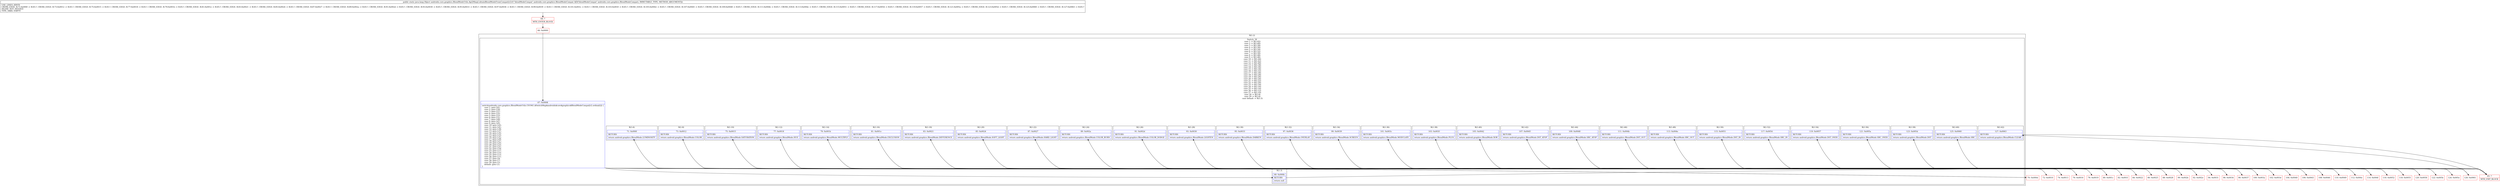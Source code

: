 digraph "CFG forandroidx.core.graphics.BlendModeUtils.Api29Impl.obtainBlendModeFromCompat(Landroidx\/core\/graphics\/BlendModeCompat;)Ljava\/lang\/Object;" {
subgraph cluster_Region_1898555347 {
label = "R(1:2)";
node [shape=record,color=blue];
subgraph cluster_SwitchRegion_2110145433 {
label = "Switch: 30
 case 1 -> R(1:62)
 case 2 -> R(1:60)
 case 3 -> R(1:58)
 case 4 -> R(1:56)
 case 5 -> R(1:54)
 case 6 -> R(1:52)
 case 7 -> R(1:50)
 case 8 -> R(1:48)
 case 9 -> R(1:46)
 case 10 -> R(1:44)
 case 11 -> R(1:42)
 case 12 -> R(1:40)
 case 13 -> R(1:38)
 case 14 -> R(1:36)
 case 15 -> R(1:34)
 case 16 -> R(1:32)
 case 17 -> R(1:30)
 case 18 -> R(1:28)
 case 19 -> R(1:26)
 case 20 -> R(1:24)
 case 21 -> R(1:22)
 case 22 -> R(1:20)
 case 23 -> R(1:18)
 case 24 -> R(1:16)
 case 25 -> R(1:14)
 case 26 -> R(1:12)
 case 27 -> R(1:10)
 case 28 -> R(1:8)
 case 29 -> R(1:6)
 case default -> R(1:3)";
node [shape=record,color=blue];
Node_67 [shape=record,label="{67\:\ 0x0008|switch(androidx.core.graphics.BlendModeUtils.C01941.$SwitchMap$androidx$core$graphics$BlendModeCompat[r2.ordinal()]) \{\l    case 1: goto L61;\l    case 2: goto L59;\l    case 3: goto L57;\l    case 4: goto L55;\l    case 5: goto L53;\l    case 6: goto L51;\l    case 7: goto L49;\l    case 8: goto L47;\l    case 9: goto L45;\l    case 10: goto L43;\l    case 11: goto L41;\l    case 12: goto L39;\l    case 13: goto L37;\l    case 14: goto L35;\l    case 15: goto L33;\l    case 16: goto L31;\l    case 17: goto L29;\l    case 18: goto L27;\l    case 19: goto L25;\l    case 20: goto L23;\l    case 21: goto L21;\l    case 22: goto L19;\l    case 23: goto L17;\l    case 24: goto L15;\l    case 25: goto L13;\l    case 26: goto L11;\l    case 27: goto L9;\l    case 28: goto L7;\l    case 29: goto L5;\l    default: goto L3;\l\}\l}"];
subgraph cluster_Region_1811834901 {
label = "R(1:62)";
node [shape=record,color=blue];
Node_127 [shape=record,label="{127\:\ 0x0063|RETURN\l|return android.graphics.BlendMode.CLEAR\l}"];
}
subgraph cluster_Region_66217067 {
label = "R(1:60)";
node [shape=record,color=blue];
Node_125 [shape=record,label="{125\:\ 0x0060|RETURN\l|return android.graphics.BlendMode.SRC\l}"];
}
subgraph cluster_Region_1062821113 {
label = "R(1:58)";
node [shape=record,color=blue];
Node_123 [shape=record,label="{123\:\ 0x005d|RETURN\l|return android.graphics.BlendMode.DST\l}"];
}
subgraph cluster_Region_1892420096 {
label = "R(1:56)";
node [shape=record,color=blue];
Node_121 [shape=record,label="{121\:\ 0x005a|RETURN\l|return android.graphics.BlendMode.SRC_OVER\l}"];
}
subgraph cluster_Region_1760197324 {
label = "R(1:54)";
node [shape=record,color=blue];
Node_119 [shape=record,label="{119\:\ 0x0057|RETURN\l|return android.graphics.BlendMode.DST_OVER\l}"];
}
subgraph cluster_Region_2016119430 {
label = "R(1:52)";
node [shape=record,color=blue];
Node_117 [shape=record,label="{117\:\ 0x0054|RETURN\l|return android.graphics.BlendMode.SRC_IN\l}"];
}
subgraph cluster_Region_224444398 {
label = "R(1:50)";
node [shape=record,color=blue];
Node_115 [shape=record,label="{115\:\ 0x0051|RETURN\l|return android.graphics.BlendMode.DST_IN\l}"];
}
subgraph cluster_Region_502016072 {
label = "R(1:48)";
node [shape=record,color=blue];
Node_113 [shape=record,label="{113\:\ 0x004e|RETURN\l|return android.graphics.BlendMode.SRC_OUT\l}"];
}
subgraph cluster_Region_644549923 {
label = "R(1:46)";
node [shape=record,color=blue];
Node_111 [shape=record,label="{111\:\ 0x004b|RETURN\l|return android.graphics.BlendMode.DST_OUT\l}"];
}
subgraph cluster_Region_45145298 {
label = "R(1:44)";
node [shape=record,color=blue];
Node_109 [shape=record,label="{109\:\ 0x0048|RETURN\l|return android.graphics.BlendMode.SRC_ATOP\l}"];
}
subgraph cluster_Region_170364069 {
label = "R(1:42)";
node [shape=record,color=blue];
Node_107 [shape=record,label="{107\:\ 0x0045|RETURN\l|return android.graphics.BlendMode.DST_ATOP\l}"];
}
subgraph cluster_Region_1995787201 {
label = "R(1:40)";
node [shape=record,color=blue];
Node_105 [shape=record,label="{105\:\ 0x0042|RETURN\l|return android.graphics.BlendMode.XOR\l}"];
}
subgraph cluster_Region_134828585 {
label = "R(1:38)";
node [shape=record,color=blue];
Node_103 [shape=record,label="{103\:\ 0x003f|RETURN\l|return android.graphics.BlendMode.PLUS\l}"];
}
subgraph cluster_Region_215701942 {
label = "R(1:36)";
node [shape=record,color=blue];
Node_101 [shape=record,label="{101\:\ 0x003c|RETURN\l|return android.graphics.BlendMode.MODULATE\l}"];
}
subgraph cluster_Region_984596012 {
label = "R(1:34)";
node [shape=record,color=blue];
Node_99 [shape=record,label="{99\:\ 0x0039|RETURN\l|return android.graphics.BlendMode.SCREEN\l}"];
}
subgraph cluster_Region_1725452795 {
label = "R(1:32)";
node [shape=record,color=blue];
Node_97 [shape=record,label="{97\:\ 0x0036|RETURN\l|return android.graphics.BlendMode.OVERLAY\l}"];
}
subgraph cluster_Region_612552467 {
label = "R(1:30)";
node [shape=record,color=blue];
Node_95 [shape=record,label="{95\:\ 0x0033|RETURN\l|return android.graphics.BlendMode.DARKEN\l}"];
}
subgraph cluster_Region_1916941532 {
label = "R(1:28)";
node [shape=record,color=blue];
Node_93 [shape=record,label="{93\:\ 0x0030|RETURN\l|return android.graphics.BlendMode.LIGHTEN\l}"];
}
subgraph cluster_Region_895199846 {
label = "R(1:26)";
node [shape=record,color=blue];
Node_91 [shape=record,label="{91\:\ 0x002d|RETURN\l|return android.graphics.BlendMode.COLOR_DODGE\l}"];
}
subgraph cluster_Region_287859391 {
label = "R(1:24)";
node [shape=record,color=blue];
Node_89 [shape=record,label="{89\:\ 0x002a|RETURN\l|return android.graphics.BlendMode.COLOR_BURN\l}"];
}
subgraph cluster_Region_601939422 {
label = "R(1:22)";
node [shape=record,color=blue];
Node_87 [shape=record,label="{87\:\ 0x0027|RETURN\l|return android.graphics.BlendMode.HARD_LIGHT\l}"];
}
subgraph cluster_Region_1088944554 {
label = "R(1:20)";
node [shape=record,color=blue];
Node_85 [shape=record,label="{85\:\ 0x0024|RETURN\l|return android.graphics.BlendMode.SOFT_LIGHT\l}"];
}
subgraph cluster_Region_679961418 {
label = "R(1:18)";
node [shape=record,color=blue];
Node_83 [shape=record,label="{83\:\ 0x0021|RETURN\l|return android.graphics.BlendMode.DIFFERENCE\l}"];
}
subgraph cluster_Region_2053685631 {
label = "R(1:16)";
node [shape=record,color=blue];
Node_81 [shape=record,label="{81\:\ 0x001e|RETURN\l|return android.graphics.BlendMode.EXCLUSION\l}"];
}
subgraph cluster_Region_1606680001 {
label = "R(1:14)";
node [shape=record,color=blue];
Node_79 [shape=record,label="{79\:\ 0x001b|RETURN\l|return android.graphics.BlendMode.MULTIPLY\l}"];
}
subgraph cluster_Region_546731322 {
label = "R(1:12)";
node [shape=record,color=blue];
Node_77 [shape=record,label="{77\:\ 0x0018|RETURN\l|return android.graphics.BlendMode.HUE\l}"];
}
subgraph cluster_Region_857268049 {
label = "R(1:10)";
node [shape=record,color=blue];
Node_75 [shape=record,label="{75\:\ 0x0015|RETURN\l|return android.graphics.BlendMode.SATURATION\l}"];
}
subgraph cluster_Region_264733556 {
label = "R(1:8)";
node [shape=record,color=blue];
Node_73 [shape=record,label="{73\:\ 0x0012|RETURN\l|return android.graphics.BlendMode.COLOR\l}"];
}
subgraph cluster_Region_1336560312 {
label = "R(1:6)";
node [shape=record,color=blue];
Node_71 [shape=record,label="{71\:\ 0x000f|RETURN\l|return android.graphics.BlendMode.LUMINOSITY\l}"];
}
subgraph cluster_Region_1543948754 {
label = "R(1:3)";
node [shape=record,color=blue];
Node_68 [shape=record,label="{68\:\ 0x000b|RETURN\l|return null\l}"];
}
}
}
Node_64 [shape=record,color=red,label="{64\:\ ?|MTH_ENTER_BLOCK\l}"];
Node_66 [shape=record,color=red,label="{66\:\ 0x0000}"];
Node_65 [shape=record,color=red,label="{65\:\ ?|MTH_EXIT_BLOCK\l}"];
Node_70 [shape=record,color=red,label="{70\:\ 0x000d}"];
Node_72 [shape=record,color=red,label="{72\:\ 0x0010}"];
Node_74 [shape=record,color=red,label="{74\:\ 0x0013}"];
Node_76 [shape=record,color=red,label="{76\:\ 0x0016}"];
Node_78 [shape=record,color=red,label="{78\:\ 0x0019}"];
Node_80 [shape=record,color=red,label="{80\:\ 0x001c}"];
Node_82 [shape=record,color=red,label="{82\:\ 0x001f}"];
Node_84 [shape=record,color=red,label="{84\:\ 0x0022}"];
Node_86 [shape=record,color=red,label="{86\:\ 0x0025}"];
Node_88 [shape=record,color=red,label="{88\:\ 0x0028}"];
Node_90 [shape=record,color=red,label="{90\:\ 0x002b}"];
Node_92 [shape=record,color=red,label="{92\:\ 0x002e}"];
Node_94 [shape=record,color=red,label="{94\:\ 0x0031}"];
Node_96 [shape=record,color=red,label="{96\:\ 0x0034}"];
Node_98 [shape=record,color=red,label="{98\:\ 0x0037}"];
Node_100 [shape=record,color=red,label="{100\:\ 0x003a}"];
Node_102 [shape=record,color=red,label="{102\:\ 0x003d}"];
Node_104 [shape=record,color=red,label="{104\:\ 0x0040}"];
Node_106 [shape=record,color=red,label="{106\:\ 0x0043}"];
Node_108 [shape=record,color=red,label="{108\:\ 0x0046}"];
Node_110 [shape=record,color=red,label="{110\:\ 0x0049}"];
Node_112 [shape=record,color=red,label="{112\:\ 0x004c}"];
Node_114 [shape=record,color=red,label="{114\:\ 0x004f}"];
Node_116 [shape=record,color=red,label="{116\:\ 0x0052}"];
Node_118 [shape=record,color=red,label="{118\:\ 0x0055}"];
Node_120 [shape=record,color=red,label="{120\:\ 0x0058}"];
Node_122 [shape=record,color=red,label="{122\:\ 0x005b}"];
Node_124 [shape=record,color=red,label="{124\:\ 0x005e}"];
Node_126 [shape=record,color=red,label="{126\:\ 0x0061}"];
MethodNode[shape=record,label="{public static java.lang.Object androidx.core.graphics.BlendModeUtils.Api29Impl.obtainBlendModeFromCompat((r2v0 'blendModeCompat' androidx.core.graphics.BlendModeCompat A[D('blendModeCompat' androidx.core.graphics.BlendModeCompat), IMMUTABLE_TYPE, METHOD_ARGUMENT]))  | USE_LINES_HINTS\lCROSS_EDGE: B:71:0x000f \-\> B:65:?, CROSS_EDGE: B:73:0x0012 \-\> B:65:?, CROSS_EDGE: B:75:0x0015 \-\> B:65:?, CROSS_EDGE: B:77:0x0018 \-\> B:65:?, CROSS_EDGE: B:79:0x001b \-\> B:65:?, CROSS_EDGE: B:81:0x001e \-\> B:65:?, CROSS_EDGE: B:83:0x0021 \-\> B:65:?, CROSS_EDGE: B:85:0x0024 \-\> B:65:?, CROSS_EDGE: B:87:0x0027 \-\> B:65:?, CROSS_EDGE: B:89:0x002a \-\> B:65:?, CROSS_EDGE: B:91:0x002d \-\> B:65:?, CROSS_EDGE: B:93:0x0030 \-\> B:65:?, CROSS_EDGE: B:95:0x0033 \-\> B:65:?, CROSS_EDGE: B:97:0x0036 \-\> B:65:?, CROSS_EDGE: B:99:0x0039 \-\> B:65:?, CROSS_EDGE: B:101:0x003c \-\> B:65:?, CROSS_EDGE: B:103:0x003f \-\> B:65:?, CROSS_EDGE: B:105:0x0042 \-\> B:65:?, CROSS_EDGE: B:107:0x0045 \-\> B:65:?, CROSS_EDGE: B:109:0x0048 \-\> B:65:?, CROSS_EDGE: B:111:0x004b \-\> B:65:?, CROSS_EDGE: B:113:0x004e \-\> B:65:?, CROSS_EDGE: B:115:0x0051 \-\> B:65:?, CROSS_EDGE: B:117:0x0054 \-\> B:65:?, CROSS_EDGE: B:119:0x0057 \-\> B:65:?, CROSS_EDGE: B:121:0x005a \-\> B:65:?, CROSS_EDGE: B:123:0x005d \-\> B:65:?, CROSS_EDGE: B:125:0x0060 \-\> B:65:?, CROSS_EDGE: B:127:0x0063 \-\> B:65:?\lINLINE_NOT_NEEDED\lTYPE_VARS: EMPTY\l}"];
MethodNode -> Node_64;Node_67 -> Node_68;
Node_67 -> Node_70;
Node_67 -> Node_72;
Node_67 -> Node_74;
Node_67 -> Node_76;
Node_67 -> Node_78;
Node_67 -> Node_80;
Node_67 -> Node_82;
Node_67 -> Node_84;
Node_67 -> Node_86;
Node_67 -> Node_88;
Node_67 -> Node_90;
Node_67 -> Node_92;
Node_67 -> Node_94;
Node_67 -> Node_96;
Node_67 -> Node_98;
Node_67 -> Node_100;
Node_67 -> Node_102;
Node_67 -> Node_104;
Node_67 -> Node_106;
Node_67 -> Node_108;
Node_67 -> Node_110;
Node_67 -> Node_112;
Node_67 -> Node_114;
Node_67 -> Node_116;
Node_67 -> Node_118;
Node_67 -> Node_120;
Node_67 -> Node_122;
Node_67 -> Node_124;
Node_67 -> Node_126;
Node_127 -> Node_65;
Node_125 -> Node_65;
Node_123 -> Node_65;
Node_121 -> Node_65;
Node_119 -> Node_65;
Node_117 -> Node_65;
Node_115 -> Node_65;
Node_113 -> Node_65;
Node_111 -> Node_65;
Node_109 -> Node_65;
Node_107 -> Node_65;
Node_105 -> Node_65;
Node_103 -> Node_65;
Node_101 -> Node_65;
Node_99 -> Node_65;
Node_97 -> Node_65;
Node_95 -> Node_65;
Node_93 -> Node_65;
Node_91 -> Node_65;
Node_89 -> Node_65;
Node_87 -> Node_65;
Node_85 -> Node_65;
Node_83 -> Node_65;
Node_81 -> Node_65;
Node_79 -> Node_65;
Node_77 -> Node_65;
Node_75 -> Node_65;
Node_73 -> Node_65;
Node_71 -> Node_65;
Node_68 -> Node_65;
Node_64 -> Node_66;
Node_66 -> Node_67;
Node_70 -> Node_71;
Node_72 -> Node_73;
Node_74 -> Node_75;
Node_76 -> Node_77;
Node_78 -> Node_79;
Node_80 -> Node_81;
Node_82 -> Node_83;
Node_84 -> Node_85;
Node_86 -> Node_87;
Node_88 -> Node_89;
Node_90 -> Node_91;
Node_92 -> Node_93;
Node_94 -> Node_95;
Node_96 -> Node_97;
Node_98 -> Node_99;
Node_100 -> Node_101;
Node_102 -> Node_103;
Node_104 -> Node_105;
Node_106 -> Node_107;
Node_108 -> Node_109;
Node_110 -> Node_111;
Node_112 -> Node_113;
Node_114 -> Node_115;
Node_116 -> Node_117;
Node_118 -> Node_119;
Node_120 -> Node_121;
Node_122 -> Node_123;
Node_124 -> Node_125;
Node_126 -> Node_127;
}

